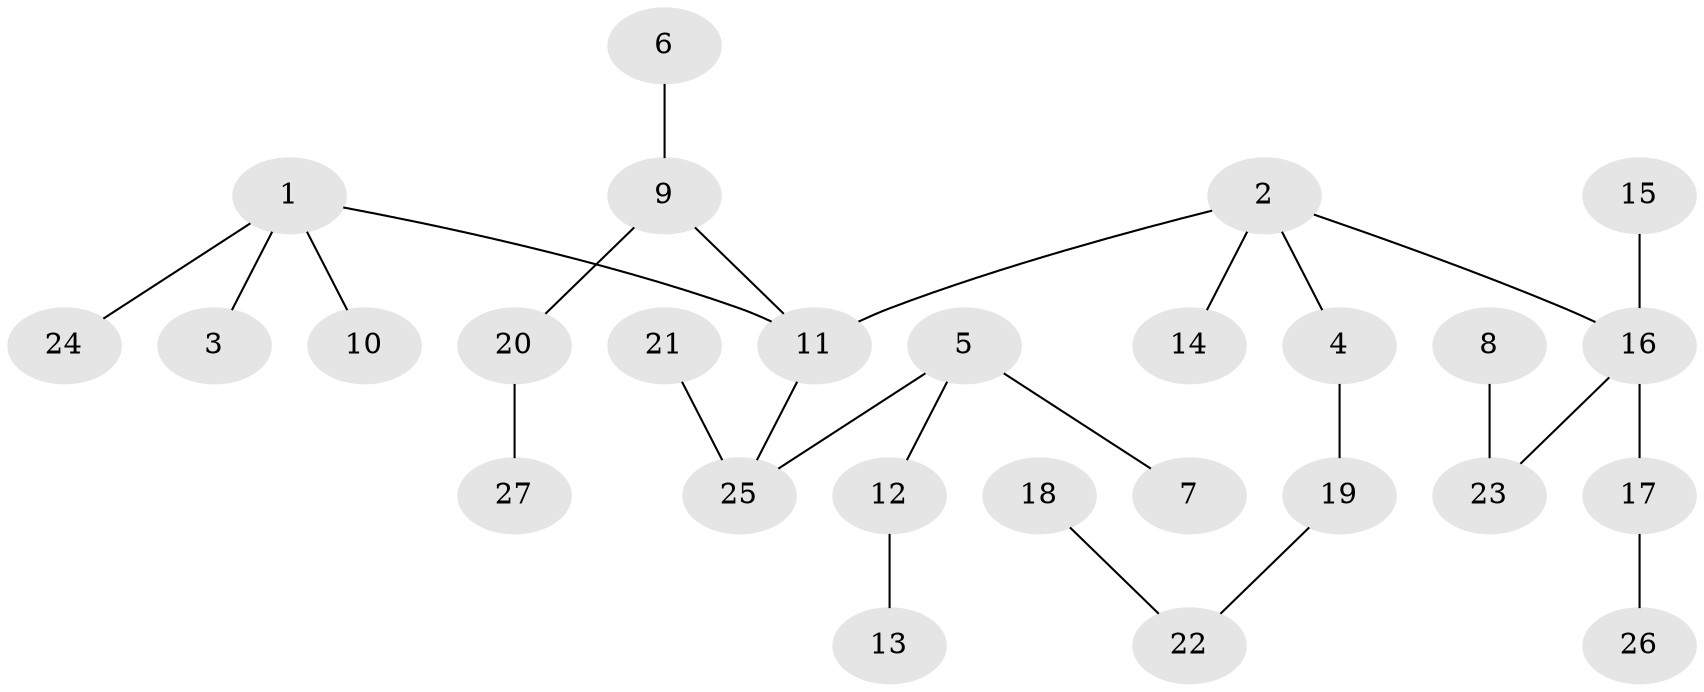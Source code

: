 // original degree distribution, {5: 0.05555555555555555, 1: 0.48148148148148145, 4: 0.07407407407407407, 6: 0.018518518518518517, 3: 0.05555555555555555, 2: 0.3148148148148148}
// Generated by graph-tools (version 1.1) at 2025/50/03/09/25 03:50:18]
// undirected, 27 vertices, 26 edges
graph export_dot {
graph [start="1"]
  node [color=gray90,style=filled];
  1;
  2;
  3;
  4;
  5;
  6;
  7;
  8;
  9;
  10;
  11;
  12;
  13;
  14;
  15;
  16;
  17;
  18;
  19;
  20;
  21;
  22;
  23;
  24;
  25;
  26;
  27;
  1 -- 3 [weight=1.0];
  1 -- 10 [weight=1.0];
  1 -- 11 [weight=1.0];
  1 -- 24 [weight=1.0];
  2 -- 4 [weight=1.0];
  2 -- 11 [weight=1.0];
  2 -- 14 [weight=1.0];
  2 -- 16 [weight=1.0];
  4 -- 19 [weight=1.0];
  5 -- 7 [weight=1.0];
  5 -- 12 [weight=1.0];
  5 -- 25 [weight=1.0];
  6 -- 9 [weight=1.0];
  8 -- 23 [weight=1.0];
  9 -- 11 [weight=1.0];
  9 -- 20 [weight=1.0];
  11 -- 25 [weight=1.0];
  12 -- 13 [weight=1.0];
  15 -- 16 [weight=1.0];
  16 -- 17 [weight=1.0];
  16 -- 23 [weight=1.0];
  17 -- 26 [weight=1.0];
  18 -- 22 [weight=1.0];
  19 -- 22 [weight=1.0];
  20 -- 27 [weight=1.0];
  21 -- 25 [weight=1.0];
}
